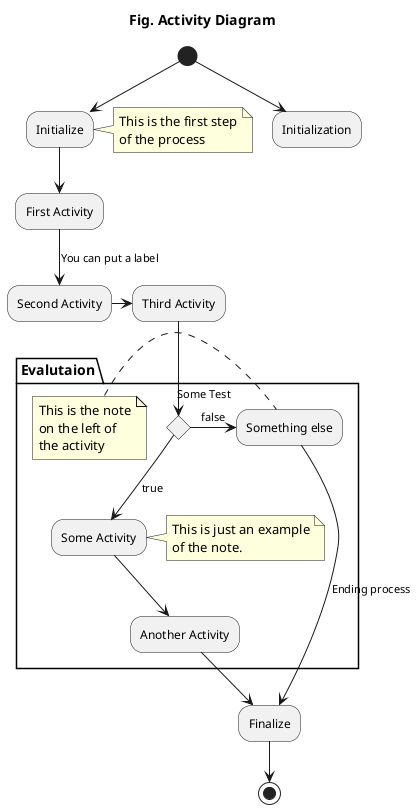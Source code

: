 @startuml

title Fig. Activity Diagram

(*) --> "Initialization"

(*) --> "Initialize"
note right
    This is the first step
    of the process
end note
"Initialize" --> "First Activity"
"First Activity" --> [You can put a label] "Second Activity"
"Second Activity" -right-> "Third Activity"

partition Evalutaion {
if "Some Test" then
    -->[true] "Some Activity"
    note right
        This is just an example
        of the note.
    end note
    --> "Another Activity"
    else
    ->[false] "Something else"
    note    left
        This is the note
        on the left of
        the activity
    end note
    }
    -->[Ending process] "Finalize"
endif

"Another Activity" --> "Finalize"
"Finalize" --> (*)

@enduml